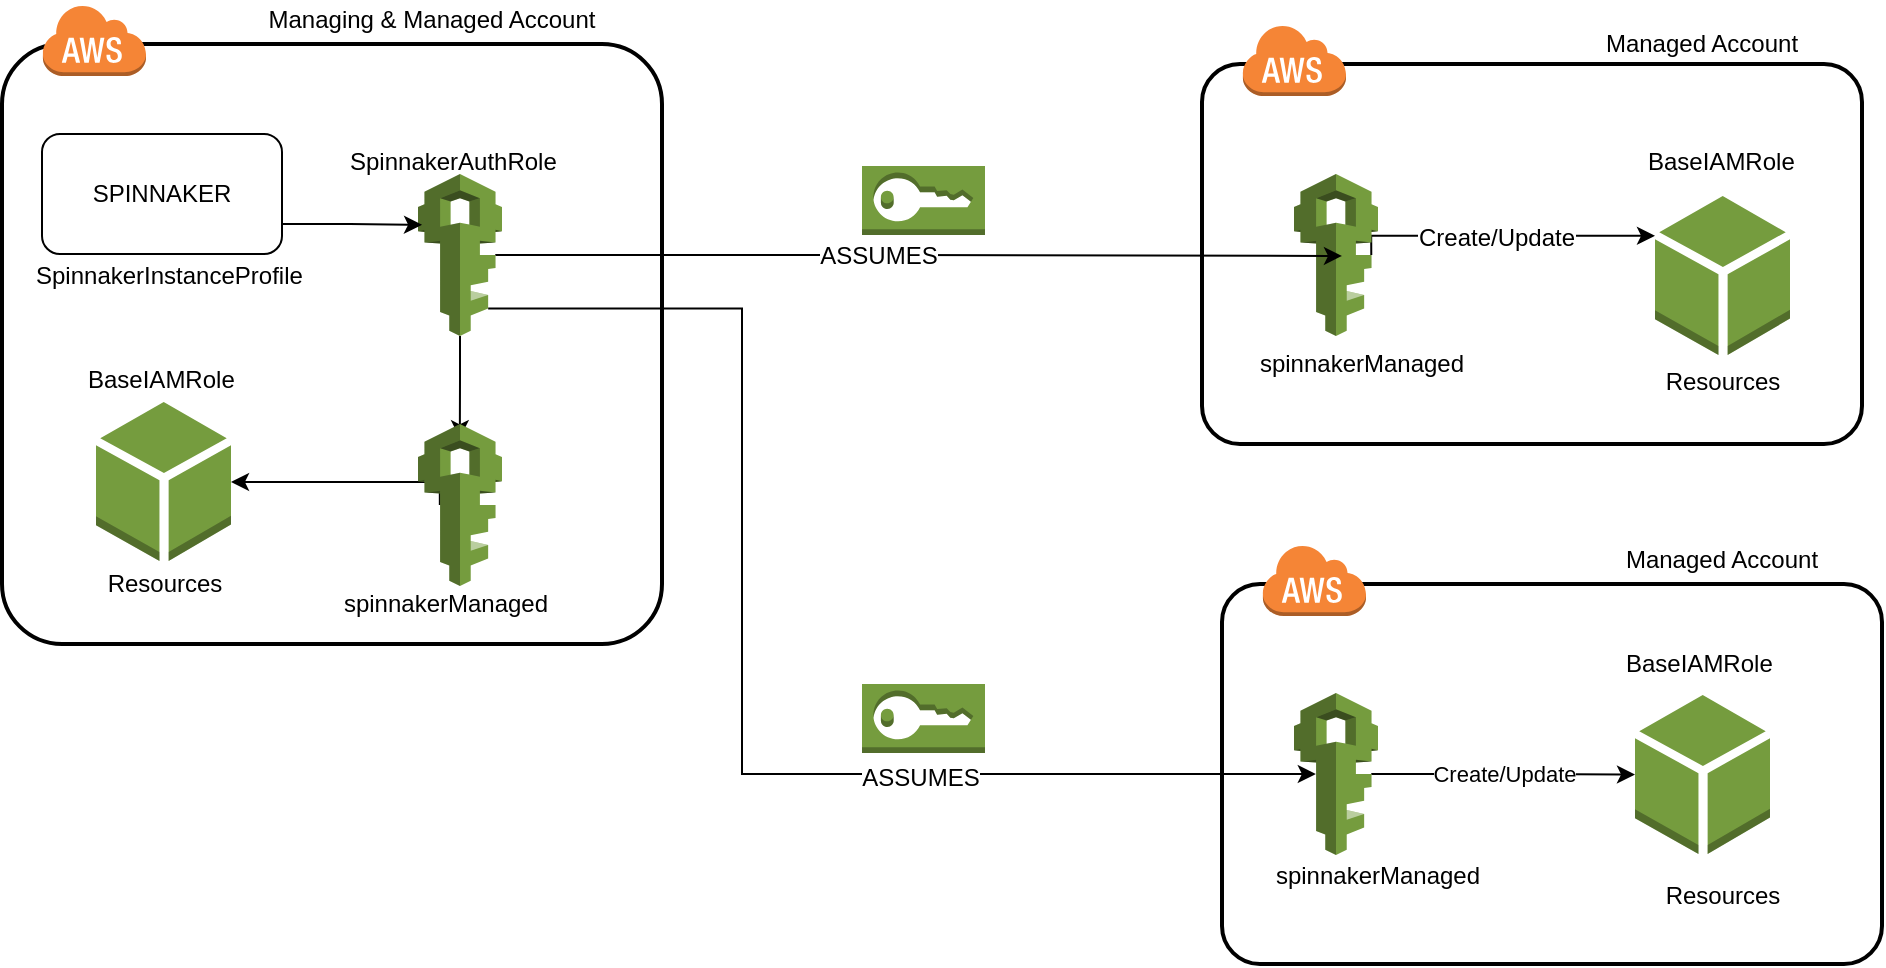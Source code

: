 <mxfile version="13.1.3" pages="2">
    <diagram id="c3eb7ca3-f1c7-6222-cf29-38e9d3d5fe97" name="concepts">
        <mxGraphModel dx="695" dy="605" grid="1" gridSize="10" guides="1" tooltips="1" connect="1" arrows="1" fold="1" page="1" pageScale="1" pageWidth="1100" pageHeight="850" background="#ffffff" math="0" shadow="0">
            <root>
                <mxCell id="0"/>
                <mxCell id="1" parent="0"/>
                <mxCell id="2" value="" style="rounded=1;arcSize=10;dashed=0;strokeColor=#000000;fillColor=none;gradientColor=none;strokeWidth=2;" parent="1" vertex="1">
                    <mxGeometry x="70" y="80" width="330" height="300" as="geometry"/>
                </mxCell>
                <mxCell id="3" value="" style="dashed=0;html=1;shape=mxgraph.aws3.cloud;fillColor=#F58536;gradientColor=none;dashed=0;" parent="1" vertex="1">
                    <mxGeometry x="90" y="60" width="52" height="36" as="geometry"/>
                </mxCell>
                <mxCell id="6" value="" style="rounded=1;arcSize=10;dashed=0;strokeColor=#000000;fillColor=none;gradientColor=none;strokeWidth=2;" parent="1" vertex="1">
                    <mxGeometry x="670" y="90" width="330" height="190" as="geometry"/>
                </mxCell>
                <mxCell id="8" value="" style="rounded=1;arcSize=10;dashed=0;strokeColor=#000000;fillColor=none;gradientColor=none;strokeWidth=2;" parent="1" vertex="1">
                    <mxGeometry x="680" y="350" width="330" height="190" as="geometry"/>
                </mxCell>
                <mxCell id="5" value="" style="dashed=0;html=1;shape=mxgraph.aws3.cloud;fillColor=#F58536;gradientColor=none;dashed=0;" parent="1" vertex="1">
                    <mxGeometry x="690" y="70" width="52" height="36" as="geometry"/>
                </mxCell>
                <mxCell id="7" value="" style="dashed=0;html=1;shape=mxgraph.aws3.cloud;fillColor=#F58536;gradientColor=none;dashed=0;" parent="1" vertex="1">
                    <mxGeometry x="700" y="330" width="52" height="36" as="geometry"/>
                </mxCell>
                <mxCell id="41" style="edgeStyle=orthogonalEdgeStyle;rounded=0;html=1;exitX=0.92;exitY=0.5;exitPerimeter=0;entryX=0;entryY=0.25;entryPerimeter=0;jettySize=auto;orthogonalLoop=1;" parent="1" source="9" target="36" edge="1">
                    <mxGeometry relative="1" as="geometry">
                        <Array as="points">
                            <mxPoint x="755" y="176"/>
                        </Array>
                    </mxGeometry>
                </mxCell>
                <mxCell id="42" value="Create/Update" style="text;html=1;resizable=0;points=[];align=center;verticalAlign=middle;labelBackgroundColor=#ffffff;" parent="41" vertex="1" connectable="0">
                    <mxGeometry x="-0.054" y="-1" relative="1" as="geometry">
                        <mxPoint as="offset"/>
                    </mxGeometry>
                </mxCell>
                <mxCell id="9" value="" style="dashed=0;html=1;shape=mxgraph.aws3.iam;fillColor=#759C3E;gradientColor=none;" parent="1" vertex="1">
                    <mxGeometry x="716" y="145" width="42" height="81" as="geometry"/>
                </mxCell>
                <mxCell id="40" value="Create/Update" style="edgeStyle=orthogonalEdgeStyle;rounded=0;html=1;exitX=0.92;exitY=0.5;exitPerimeter=0;entryX=0;entryY=0.5;entryPerimeter=0;jettySize=auto;orthogonalLoop=1;" parent="1" source="10" target="34" edge="1">
                    <mxGeometry relative="1" as="geometry"/>
                </mxCell>
                <mxCell id="10" value="" style="dashed=0;html=1;shape=mxgraph.aws3.iam;fillColor=#759C3E;gradientColor=none;" parent="1" vertex="1">
                    <mxGeometry x="716" y="404.5" width="42" height="81" as="geometry"/>
                </mxCell>
                <mxCell id="12" style="edgeStyle=orthogonalEdgeStyle;rounded=0;html=1;exitX=0.92;exitY=0.5;exitPerimeter=0;entryX=0.571;entryY=0.506;entryPerimeter=0;jettySize=auto;orthogonalLoop=1;" parent="1" source="11" target="9" edge="1">
                    <mxGeometry relative="1" as="geometry"/>
                </mxCell>
                <mxCell id="18" value="ASSUMES" style="text;html=1;resizable=0;points=[];align=center;verticalAlign=middle;labelBackgroundColor=#ffffff;" parent="12" vertex="1" connectable="0">
                    <mxGeometry x="-0.099" relative="1" as="geometry">
                        <mxPoint as="offset"/>
                    </mxGeometry>
                </mxCell>
                <mxCell id="14" style="edgeStyle=orthogonalEdgeStyle;rounded=0;html=1;exitX=0.835;exitY=0.83;exitPerimeter=0;entryX=0.26;entryY=0.5;entryPerimeter=0;jettySize=auto;orthogonalLoop=1;" parent="1" source="11" target="10" edge="1">
                    <mxGeometry relative="1" as="geometry">
                        <Array as="points">
                            <mxPoint x="440" y="212"/>
                            <mxPoint x="440" y="445"/>
                        </Array>
                    </mxGeometry>
                </mxCell>
                <mxCell id="19" value="ASSUMES" style="text;html=1;resizable=0;points=[];align=center;verticalAlign=middle;labelBackgroundColor=#ffffff;" parent="14" vertex="1" connectable="0">
                    <mxGeometry x="0.386" y="-2" relative="1" as="geometry">
                        <mxPoint as="offset"/>
                    </mxGeometry>
                </mxCell>
                <mxCell id="31" style="edgeStyle=orthogonalEdgeStyle;rounded=0;html=1;exitX=0.5;exitY=1;exitPerimeter=0;entryX=0.498;entryY=0.088;entryPerimeter=0;jettySize=auto;orthogonalLoop=1;" parent="1" source="11" target="27" edge="1">
                    <mxGeometry relative="1" as="geometry"/>
                </mxCell>
                <mxCell id="11" value="" style="dashed=0;html=1;shape=mxgraph.aws3.iam;fillColor=#759C3E;gradientColor=none;" parent="1" vertex="1">
                    <mxGeometry x="278" y="145" width="42" height="81" as="geometry"/>
                </mxCell>
                <mxCell id="13" value="" style="dashed=0;html=1;shape=mxgraph.aws3.sts;fillColor=#759C3E;gradientColor=none;" parent="1" vertex="1">
                    <mxGeometry x="500" y="141" width="61.5" height="34.5" as="geometry"/>
                </mxCell>
                <mxCell id="15" value="" style="dashed=0;html=1;shape=mxgraph.aws3.sts;fillColor=#759C3E;gradientColor=none;" parent="1" vertex="1">
                    <mxGeometry x="500" y="400" width="61.5" height="34.5" as="geometry"/>
                </mxCell>
                <mxCell id="46" style="edgeStyle=orthogonalEdgeStyle;rounded=0;html=1;exitX=1;exitY=0.75;entryX=0.048;entryY=0.314;entryPerimeter=0;jettySize=auto;orthogonalLoop=1;" parent="1" source="16" target="11" edge="1">
                    <mxGeometry relative="1" as="geometry"/>
                </mxCell>
                <mxCell id="16" value="SPINNAKER" style="rounded=1;whiteSpace=wrap;html=1;" parent="1" vertex="1">
                    <mxGeometry x="90" y="125" width="120" height="60" as="geometry"/>
                </mxCell>
                <mxCell id="20" value="Managed Account" style="text;html=1;strokeColor=none;fillColor=none;align=center;verticalAlign=middle;whiteSpace=wrap;rounded=0;" parent="1" vertex="1">
                    <mxGeometry x="860" y="70" width="120" height="20" as="geometry"/>
                </mxCell>
                <mxCell id="21" value="Managed Account" style="text;html=1;strokeColor=none;fillColor=none;align=center;verticalAlign=middle;whiteSpace=wrap;rounded=0;" parent="1" vertex="1">
                    <mxGeometry x="870" y="328" width="120" height="20" as="geometry"/>
                </mxCell>
                <mxCell id="22" value="Managing &amp;amp; Managed Account" style="text;html=1;strokeColor=none;fillColor=none;align=center;verticalAlign=middle;whiteSpace=wrap;rounded=0;" parent="1" vertex="1">
                    <mxGeometry x="190" y="58" width="190" height="20" as="geometry"/>
                </mxCell>
                <mxCell id="23" value="&lt;pre&gt;&lt;span&gt;&lt;font face=&quot;Helvetica&quot;&gt;spinnakerManaged&lt;/font&gt;&lt;/span&gt;&lt;/pre&gt;" style="text;html=1;strokeColor=none;fillColor=none;align=center;verticalAlign=middle;whiteSpace=wrap;rounded=0;" parent="1" vertex="1">
                    <mxGeometry x="680" y="230" width="140" height="20" as="geometry"/>
                </mxCell>
                <mxCell id="24" value="&lt;pre&gt;&lt;span&gt;&lt;font face=&quot;Helvetica&quot;&gt;spinnakerManaged&lt;/font&gt;&lt;/span&gt;&lt;/pre&gt;" style="text;html=1;strokeColor=none;fillColor=none;align=center;verticalAlign=middle;whiteSpace=wrap;rounded=0;" parent="1" vertex="1">
                    <mxGeometry x="688" y="485.5" width="140" height="20" as="geometry"/>
                </mxCell>
                <mxCell id="26" value="BaseIAMRole" style="text;html=1;" parent="1" vertex="1">
                    <mxGeometry x="111" y="234" width="80" height="30" as="geometry"/>
                </mxCell>
                <mxCell id="37" style="edgeStyle=orthogonalEdgeStyle;rounded=0;html=1;exitX=0.26;exitY=0.5;exitPerimeter=0;jettySize=auto;orthogonalLoop=1;" parent="1" source="27" target="32" edge="1">
                    <mxGeometry relative="1" as="geometry">
                        <Array as="points">
                            <mxPoint x="289" y="299"/>
                        </Array>
                    </mxGeometry>
                </mxCell>
                <mxCell id="27" value="" style="dashed=0;html=1;shape=mxgraph.aws3.iam;fillColor=#759C3E;gradientColor=none;" parent="1" vertex="1">
                    <mxGeometry x="278" y="270" width="42" height="81" as="geometry"/>
                </mxCell>
                <mxCell id="28" value="&lt;pre&gt;&lt;span&gt;&lt;font face=&quot;Helvetica&quot;&gt;spinnakerManaged&lt;/font&gt;&lt;/span&gt;&lt;/pre&gt;" style="text;html=1;strokeColor=none;fillColor=none;align=center;verticalAlign=middle;whiteSpace=wrap;rounded=0;" parent="1" vertex="1">
                    <mxGeometry x="222" y="350" width="140" height="20" as="geometry"/>
                </mxCell>
                <mxCell id="30" style="edgeStyle=orthogonalEdgeStyle;rounded=0;html=1;exitX=0.5;exitY=1;entryX=0.5;entryY=1;jettySize=auto;orthogonalLoop=1;" parent="1" source="28" target="28" edge="1">
                    <mxGeometry relative="1" as="geometry"/>
                </mxCell>
                <mxCell id="32" value="" style="dashed=0;html=1;shape=mxgraph.aws3.resources;fillColor=#759C3E;gradientColor=none;" parent="1" vertex="1">
                    <mxGeometry x="117" y="259" width="67.5" height="79.5" as="geometry"/>
                </mxCell>
                <mxCell id="34" value="" style="dashed=0;html=1;shape=mxgraph.aws3.resources;fillColor=#759C3E;gradientColor=none;" parent="1" vertex="1">
                    <mxGeometry x="886.5" y="405.5" width="67.5" height="79.5" as="geometry"/>
                </mxCell>
                <mxCell id="36" value="" style="dashed=0;html=1;shape=mxgraph.aws3.resources;fillColor=#759C3E;gradientColor=none;" parent="1" vertex="1">
                    <mxGeometry x="896.5" y="156" width="67.5" height="79.5" as="geometry"/>
                </mxCell>
                <mxCell id="43" value="Resources" style="text;html=1;strokeColor=none;fillColor=none;align=center;verticalAlign=middle;whiteSpace=wrap;rounded=0;" parent="1" vertex="1">
                    <mxGeometry x="119.5" y="340" width="63" height="20" as="geometry"/>
                </mxCell>
                <mxCell id="44" value="Resources" style="text;html=1;strokeColor=none;fillColor=none;align=center;verticalAlign=middle;whiteSpace=wrap;rounded=0;" parent="1" vertex="1">
                    <mxGeometry x="898.5" y="239" width="63" height="20" as="geometry"/>
                </mxCell>
                <mxCell id="45" value="Resources" style="text;html=1;strokeColor=none;fillColor=none;align=center;verticalAlign=middle;whiteSpace=wrap;rounded=0;" parent="1" vertex="1">
                    <mxGeometry x="898.5" y="495.5" width="63" height="20" as="geometry"/>
                </mxCell>
                <mxCell id="47" value="SpinnakerAuthRole" style="text;html=1;" parent="1" vertex="1">
                    <mxGeometry x="242" y="125" width="120" height="30" as="geometry"/>
                </mxCell>
                <mxCell id="48" value="BaseIAMRole" style="text;html=1;" parent="1" vertex="1">
                    <mxGeometry x="890.5" y="125" width="80" height="30" as="geometry"/>
                </mxCell>
                <mxCell id="49" value="BaseIAMRole" style="text;html=1;" parent="1" vertex="1">
                    <mxGeometry x="880" y="375.5" width="80" height="30" as="geometry"/>
                </mxCell>
                <mxCell id="50" value="SpinnakerInstanceProfile" style="text;html=1;" parent="1" vertex="1">
                    <mxGeometry x="85" y="181.5" width="120" height="30" as="geometry"/>
                </mxCell>
            </root>
        </mxGraphModel>
    </diagram>
    <diagram name="example" id="8FTK__OJe3tl7CZtrDU-">
        <mxGraphModel dx="1054" dy="605" grid="1" gridSize="10" guides="1" tooltips="1" connect="1" arrows="1" fold="1" page="1" pageScale="1" pageWidth="1100" pageHeight="850" background="#ffffff" math="0" shadow="0">
            <root>
                <mxCell id="PmuSvPrCsrnpkGeFXH5E-0"/>
                <mxCell id="PmuSvPrCsrnpkGeFXH5E-1" parent="PmuSvPrCsrnpkGeFXH5E-0"/>
                <mxCell id="PmuSvPrCsrnpkGeFXH5E-2" value="" style="rounded=1;arcSize=10;dashed=0;strokeColor=#000000;fillColor=none;gradientColor=none;strokeWidth=2;" vertex="1" parent="PmuSvPrCsrnpkGeFXH5E-1">
                    <mxGeometry x="60" y="106" width="330" height="304" as="geometry"/>
                </mxCell>
                <mxCell id="PmuSvPrCsrnpkGeFXH5E-3" value="" style="dashed=0;html=1;shape=mxgraph.aws3.cloud;fillColor=#F58536;gradientColor=none;dashed=0;" vertex="1" parent="PmuSvPrCsrnpkGeFXH5E-1">
                    <mxGeometry x="50" y="80" width="52" height="36" as="geometry"/>
                </mxCell>
                <mxCell id="PmuSvPrCsrnpkGeFXH5E-4" value="" style="rounded=1;arcSize=10;dashed=0;strokeColor=#000000;fillColor=none;gradientColor=none;strokeWidth=2;" vertex="1" parent="PmuSvPrCsrnpkGeFXH5E-1">
                    <mxGeometry x="670" y="100.75" width="330" height="190" as="geometry"/>
                </mxCell>
                <mxCell id="PmuSvPrCsrnpkGeFXH5E-5" value="" style="rounded=1;arcSize=10;dashed=0;strokeColor=#000000;fillColor=none;gradientColor=none;strokeWidth=2;" vertex="1" parent="PmuSvPrCsrnpkGeFXH5E-1">
                    <mxGeometry x="670" y="350" width="330" height="190" as="geometry"/>
                </mxCell>
                <mxCell id="PmuSvPrCsrnpkGeFXH5E-6" value="" style="dashed=0;html=1;shape=mxgraph.aws3.cloud;fillColor=#F58536;gradientColor=none;dashed=0;" vertex="1" parent="PmuSvPrCsrnpkGeFXH5E-1">
                    <mxGeometry x="664" y="77" width="52" height="36" as="geometry"/>
                </mxCell>
                <mxCell id="PmuSvPrCsrnpkGeFXH5E-7" value="" style="dashed=0;html=1;shape=mxgraph.aws3.cloud;fillColor=#F58536;gradientColor=none;dashed=0;" vertex="1" parent="PmuSvPrCsrnpkGeFXH5E-1">
                    <mxGeometry x="664" y="325" width="52" height="36" as="geometry"/>
                </mxCell>
                <mxCell id="PmuSvPrCsrnpkGeFXH5E-8" style="edgeStyle=orthogonalEdgeStyle;rounded=0;html=1;exitX=0.92;exitY=0.5;exitPerimeter=0;jettySize=auto;orthogonalLoop=1;" edge="1" parent="PmuSvPrCsrnpkGeFXH5E-1" source="PmuSvPrCsrnpkGeFXH5E-10">
                    <mxGeometry relative="1" as="geometry">
                        <Array as="points">
                            <mxPoint x="897" y="186"/>
                        </Array>
                        <mxPoint x="897" y="186" as="targetPoint"/>
                    </mxGeometry>
                </mxCell>
                <mxCell id="PmuSvPrCsrnpkGeFXH5E-9" value="Create/Update" style="text;html=1;resizable=0;points=[];align=center;verticalAlign=middle;labelBackgroundColor=#ffffff;" vertex="1" connectable="0" parent="PmuSvPrCsrnpkGeFXH5E-8">
                    <mxGeometry x="-0.054" y="-1" relative="1" as="geometry">
                        <mxPoint x="3" y="8.61" as="offset"/>
                    </mxGeometry>
                </mxCell>
                <mxCell id="PmuSvPrCsrnpkGeFXH5E-10" value="" style="dashed=0;html=1;shape=mxgraph.aws3.iam;fillColor=#759C3E;gradientColor=none;" vertex="1" parent="PmuSvPrCsrnpkGeFXH5E-1">
                    <mxGeometry x="716" y="145" width="42" height="81" as="geometry"/>
                </mxCell>
                <mxCell id="PmuSvPrCsrnpkGeFXH5E-11" value="Create/Update" style="edgeStyle=orthogonalEdgeStyle;rounded=0;html=1;exitX=0.92;exitY=0.5;exitPerimeter=0;entryX=0;entryY=0.5;entryPerimeter=0;jettySize=auto;orthogonalLoop=1;" edge="1" parent="PmuSvPrCsrnpkGeFXH5E-1" source="PmuSvPrCsrnpkGeFXH5E-12" target="PmuSvPrCsrnpkGeFXH5E-34">
                    <mxGeometry relative="1" as="geometry"/>
                </mxCell>
                <mxCell id="PmuSvPrCsrnpkGeFXH5E-12" value="" style="dashed=0;html=1;shape=mxgraph.aws3.iam;fillColor=#759C3E;gradientColor=none;" vertex="1" parent="PmuSvPrCsrnpkGeFXH5E-1">
                    <mxGeometry x="716" y="404.5" width="42" height="81" as="geometry"/>
                </mxCell>
                <mxCell id="PmuSvPrCsrnpkGeFXH5E-13" style="edgeStyle=orthogonalEdgeStyle;rounded=0;html=1;exitX=0.92;exitY=0.5;exitPerimeter=0;jettySize=auto;orthogonalLoop=1;" edge="1" parent="PmuSvPrCsrnpkGeFXH5E-1" source="PmuSvPrCsrnpkGeFXH5E-18">
                    <mxGeometry relative="1" as="geometry">
                        <mxPoint x="730" y="186" as="targetPoint"/>
                    </mxGeometry>
                </mxCell>
                <mxCell id="PmuSvPrCsrnpkGeFXH5E-14" value="ASSUMES" style="text;html=1;resizable=0;points=[];align=center;verticalAlign=middle;labelBackgroundColor=#ffffff;" vertex="1" connectable="0" parent="PmuSvPrCsrnpkGeFXH5E-13">
                    <mxGeometry x="-0.099" relative="1" as="geometry">
                        <mxPoint as="offset"/>
                    </mxGeometry>
                </mxCell>
                <mxCell id="PmuSvPrCsrnpkGeFXH5E-15" style="edgeStyle=orthogonalEdgeStyle;rounded=0;html=1;exitX=0.835;exitY=0.83;exitPerimeter=0;entryX=0.26;entryY=0.5;entryPerimeter=0;jettySize=auto;orthogonalLoop=1;" edge="1" parent="PmuSvPrCsrnpkGeFXH5E-1" source="PmuSvPrCsrnpkGeFXH5E-18" target="PmuSvPrCsrnpkGeFXH5E-12">
                    <mxGeometry relative="1" as="geometry">
                        <Array as="points">
                            <mxPoint x="440" y="212"/>
                            <mxPoint x="440" y="445"/>
                        </Array>
                    </mxGeometry>
                </mxCell>
                <mxCell id="PmuSvPrCsrnpkGeFXH5E-16" value="ASSUMES" style="text;html=1;resizable=0;points=[];align=center;verticalAlign=middle;labelBackgroundColor=#ffffff;" vertex="1" connectable="0" parent="PmuSvPrCsrnpkGeFXH5E-15">
                    <mxGeometry x="0.386" y="-2" relative="1" as="geometry">
                        <mxPoint x="-18.27" y="-2" as="offset"/>
                    </mxGeometry>
                </mxCell>
                <mxCell id="PmuSvPrCsrnpkGeFXH5E-17" style="edgeStyle=orthogonalEdgeStyle;rounded=0;html=1;exitX=0.5;exitY=1;exitPerimeter=0;entryX=0.498;entryY=0.088;entryPerimeter=0;jettySize=auto;orthogonalLoop=1;" edge="1" parent="PmuSvPrCsrnpkGeFXH5E-1" source="PmuSvPrCsrnpkGeFXH5E-18" target="PmuSvPrCsrnpkGeFXH5E-30">
                    <mxGeometry relative="1" as="geometry"/>
                </mxCell>
                <mxCell id="PmuSvPrCsrnpkGeFXH5E-18" value="" style="dashed=0;html=1;shape=mxgraph.aws3.iam;fillColor=#759C3E;gradientColor=none;" vertex="1" parent="PmuSvPrCsrnpkGeFXH5E-1">
                    <mxGeometry x="281" y="149" width="42" height="81" as="geometry"/>
                </mxCell>
                <mxCell id="PmuSvPrCsrnpkGeFXH5E-19" value="" style="dashed=0;html=1;shape=mxgraph.aws3.sts;fillColor=#759C3E;gradientColor=none;" vertex="1" parent="PmuSvPrCsrnpkGeFXH5E-1">
                    <mxGeometry x="480" y="145" width="61.5" height="34.5" as="geometry"/>
                </mxCell>
                <mxCell id="PmuSvPrCsrnpkGeFXH5E-20" value="" style="dashed=0;html=1;shape=mxgraph.aws3.sts;fillColor=#759C3E;gradientColor=none;" vertex="1" parent="PmuSvPrCsrnpkGeFXH5E-1">
                    <mxGeometry x="480" y="400" width="61.5" height="34.5" as="geometry"/>
                </mxCell>
                <mxCell id="PmuSvPrCsrnpkGeFXH5E-21" style="edgeStyle=orthogonalEdgeStyle;rounded=0;html=1;jettySize=auto;orthogonalLoop=1;exitX=1;exitY=0.5;exitDx=0;exitDy=0;" edge="1" parent="PmuSvPrCsrnpkGeFXH5E-1" source="PmuSvPrCsrnpkGeFXH5E-22" target="PmuSvPrCsrnpkGeFXH5E-18">
                    <mxGeometry relative="1" as="geometry">
                        <Array as="points">
                            <mxPoint x="240" y="178"/>
                            <mxPoint x="240" y="178"/>
                        </Array>
                    </mxGeometry>
                </mxCell>
                <mxCell id="PmuSvPrCsrnpkGeFXH5E-22" value="SPINNAKER" style="rounded=1;whiteSpace=wrap;html=1;" vertex="1" parent="PmuSvPrCsrnpkGeFXH5E-1">
                    <mxGeometry x="85" y="145" width="132" height="65" as="geometry"/>
                </mxCell>
                <mxCell id="PmuSvPrCsrnpkGeFXH5E-24" value="AWS Account name=&amp;nbsp;&lt;b&gt;staging&lt;/b&gt;" style="text;html=1;strokeColor=none;fillColor=none;align=center;verticalAlign=middle;whiteSpace=wrap;rounded=0;" vertex="1" parent="PmuSvPrCsrnpkGeFXH5E-1">
                    <mxGeometry x="763" y="509.5" width="167" height="34.5" as="geometry"/>
                </mxCell>
                <mxCell id="PmuSvPrCsrnpkGeFXH5E-25" value="&lt;strong style=&quot;box-sizing: border-box ; transition: all 0.2s ease-in-out 0s ; font-family: &amp;#34;assistant&amp;#34; , , &amp;#34;.sfnstext-regular&amp;#34; , &amp;#34;san francisco&amp;#34; , &amp;#34;roboto&amp;#34; , &amp;#34;segoe ui&amp;#34; , &amp;#34;helvetica neue&amp;#34; , &amp;#34;lucida grande&amp;#34; , &amp;#34;arial&amp;#34; , sans-serif ; font-size: 17.6px ; background-color: rgb(255 , 255 , 255)&quot;&gt;AWS Managing&lt;/strong&gt;&lt;span style=&quot;font-family: &amp;#34;assistant&amp;#34; , , &amp;#34;.sfnstext-regular&amp;#34; , &amp;#34;san francisco&amp;#34; , &amp;#34;roboto&amp;#34; , &amp;#34;segoe ui&amp;#34; , &amp;#34;helvetica neue&amp;#34; , &amp;#34;lucida grande&amp;#34; , &amp;#34;arial&amp;#34; , sans-serif ; font-size: 17.6px ; background-color: rgb(255 , 255 , 255)&quot;&gt;&amp;nbsp;&lt;/span&gt;&lt;span style=&quot;font-size: 17.6px ; background-color: rgb(255 , 255 , 255)&quot;&gt;&amp;amp;&lt;/span&gt;&lt;span style=&quot;font-family: &amp;#34;assistant&amp;#34; , , &amp;#34;.sfnstext-regular&amp;#34; , &amp;#34;san francisco&amp;#34; , &amp;#34;roboto&amp;#34; , &amp;#34;segoe ui&amp;#34; , &amp;#34;helvetica neue&amp;#34; , &amp;#34;lucida grande&amp;#34; , &amp;#34;arial&amp;#34; , sans-serif ; font-size: 17.6px ; background-color: rgb(255 , 255 , 255)&quot;&gt;&lt;br&gt;&lt;b&gt;Managed&lt;/b&gt; Account&lt;/span&gt;" style="text;html=1;strokeColor=none;fillColor=none;align=center;verticalAlign=middle;whiteSpace=wrap;rounded=0;" vertex="1" parent="PmuSvPrCsrnpkGeFXH5E-1">
                    <mxGeometry x="117" y="54.75" width="210" height="50" as="geometry"/>
                </mxCell>
                <mxCell id="PmuSvPrCsrnpkGeFXH5E-26" value="&lt;pre&gt;&lt;span&gt;&lt;font face=&quot;Helvetica&quot;&gt;spinnakerManaged&lt;/font&gt;&lt;/span&gt;&lt;/pre&gt;" style="text;html=1;strokeColor=none;fillColor=none;align=center;verticalAlign=middle;whiteSpace=wrap;rounded=0;" vertex="1" parent="PmuSvPrCsrnpkGeFXH5E-1">
                    <mxGeometry x="680" y="230" width="140" height="20" as="geometry"/>
                </mxCell>
                <mxCell id="PmuSvPrCsrnpkGeFXH5E-27" value="&lt;pre&gt;&lt;span&gt;&lt;font face=&quot;Helvetica&quot;&gt;spinnakerManaged&lt;/font&gt;&lt;/span&gt;&lt;/pre&gt;" style="text;html=1;strokeColor=none;fillColor=none;align=center;verticalAlign=middle;whiteSpace=wrap;rounded=0;" vertex="1" parent="PmuSvPrCsrnpkGeFXH5E-1">
                    <mxGeometry x="688" y="485.5" width="140" height="20" as="geometry"/>
                </mxCell>
                <mxCell id="PmuSvPrCsrnpkGeFXH5E-28" value="BaseIAMRole" style="text;html=1;" vertex="1" parent="PmuSvPrCsrnpkGeFXH5E-1">
                    <mxGeometry x="117" y="235.5" width="80" height="30" as="geometry"/>
                </mxCell>
                <mxCell id="PmuSvPrCsrnpkGeFXH5E-29" style="edgeStyle=orthogonalEdgeStyle;rounded=0;html=1;exitX=0.26;exitY=0.5;exitPerimeter=0;jettySize=auto;orthogonalLoop=1;" edge="1" parent="PmuSvPrCsrnpkGeFXH5E-1" source="PmuSvPrCsrnpkGeFXH5E-30" target="PmuSvPrCsrnpkGeFXH5E-33">
                    <mxGeometry relative="1" as="geometry">
                        <Array as="points">
                            <mxPoint x="289" y="299"/>
                        </Array>
                    </mxGeometry>
                </mxCell>
                <mxCell id="PmuSvPrCsrnpkGeFXH5E-30" value="" style="dashed=0;html=1;shape=mxgraph.aws3.iam;fillColor=#759C3E;gradientColor=none;" vertex="1" parent="PmuSvPrCsrnpkGeFXH5E-1">
                    <mxGeometry x="281" y="273" width="42" height="81" as="geometry"/>
                </mxCell>
                <mxCell id="PmuSvPrCsrnpkGeFXH5E-31" value="&lt;pre&gt;&lt;span&gt;&lt;font face=&quot;Helvetica&quot;&gt;spinnakerManaged&lt;/font&gt;&lt;/span&gt;&lt;/pre&gt;" style="text;html=1;strokeColor=none;fillColor=none;align=center;verticalAlign=middle;whiteSpace=wrap;rounded=0;" vertex="1" parent="PmuSvPrCsrnpkGeFXH5E-1">
                    <mxGeometry x="232" y="350" width="140" height="20" as="geometry"/>
                </mxCell>
                <mxCell id="PmuSvPrCsrnpkGeFXH5E-32" style="edgeStyle=orthogonalEdgeStyle;rounded=0;html=1;exitX=0.5;exitY=1;entryX=0.5;entryY=1;jettySize=auto;orthogonalLoop=1;" edge="1" parent="PmuSvPrCsrnpkGeFXH5E-1" source="PmuSvPrCsrnpkGeFXH5E-31" target="PmuSvPrCsrnpkGeFXH5E-31">
                    <mxGeometry relative="1" as="geometry"/>
                </mxCell>
                <mxCell id="PmuSvPrCsrnpkGeFXH5E-33" value="" style="dashed=0;html=1;shape=mxgraph.aws3.resources;fillColor=#759C3E;gradientColor=none;" vertex="1" parent="PmuSvPrCsrnpkGeFXH5E-1">
                    <mxGeometry x="117" y="259" width="67.5" height="79.5" as="geometry"/>
                </mxCell>
                <mxCell id="PmuSvPrCsrnpkGeFXH5E-34" value="" style="dashed=0;html=1;shape=mxgraph.aws3.resources;fillColor=#759C3E;gradientColor=none;" vertex="1" parent="PmuSvPrCsrnpkGeFXH5E-1">
                    <mxGeometry x="886.5" y="405.5" width="67.5" height="79.5" as="geometry"/>
                </mxCell>
                <mxCell id="PmuSvPrCsrnpkGeFXH5E-35" value="" style="dashed=0;html=1;shape=mxgraph.aws3.resources;fillColor=#759C3E;gradientColor=none;" vertex="1" parent="PmuSvPrCsrnpkGeFXH5E-1">
                    <mxGeometry x="896.5" y="156" width="67.5" height="79.5" as="geometry"/>
                </mxCell>
                <mxCell id="PmuSvPrCsrnpkGeFXH5E-36" value="Resources" style="text;html=1;strokeColor=none;fillColor=none;align=center;verticalAlign=middle;whiteSpace=wrap;rounded=0;" vertex="1" parent="PmuSvPrCsrnpkGeFXH5E-1">
                    <mxGeometry x="119.5" y="340" width="63" height="20" as="geometry"/>
                </mxCell>
                <mxCell id="PmuSvPrCsrnpkGeFXH5E-37" value="Resources" style="text;html=1;strokeColor=none;fillColor=none;align=center;verticalAlign=middle;whiteSpace=wrap;rounded=0;" vertex="1" parent="PmuSvPrCsrnpkGeFXH5E-1">
                    <mxGeometry x="898.5" y="239" width="63" height="20" as="geometry"/>
                </mxCell>
                <mxCell id="PmuSvPrCsrnpkGeFXH5E-38" value="Resources" style="text;html=1;strokeColor=none;fillColor=none;align=center;verticalAlign=middle;whiteSpace=wrap;rounded=0;" vertex="1" parent="PmuSvPrCsrnpkGeFXH5E-1">
                    <mxGeometry x="888.75" y="489.5" width="63" height="20" as="geometry"/>
                </mxCell>
                <mxCell id="PmuSvPrCsrnpkGeFXH5E-39" value="SpinnakerAuthRole" style="text;html=1;" vertex="1" parent="PmuSvPrCsrnpkGeFXH5E-1">
                    <mxGeometry x="242" y="125" width="120" height="30" as="geometry"/>
                </mxCell>
                <mxCell id="PmuSvPrCsrnpkGeFXH5E-40" value="BaseIAMRole" style="text;html=1;" vertex="1" parent="PmuSvPrCsrnpkGeFXH5E-1">
                    <mxGeometry x="886.5" y="130" width="80" height="30" as="geometry"/>
                </mxCell>
                <mxCell id="PmuSvPrCsrnpkGeFXH5E-41" value="BaseIAMRole" style="text;html=1;" vertex="1" parent="PmuSvPrCsrnpkGeFXH5E-1">
                    <mxGeometry x="880.25" y="380" width="80" height="30" as="geometry"/>
                </mxCell>
                <mxCell id="PmuSvPrCsrnpkGeFXH5E-42" value="SpinnakerInstanceProfile" style="text;html=1;" vertex="1" parent="PmuSvPrCsrnpkGeFXH5E-1">
                    <mxGeometry x="90.75" y="209" width="120" height="30" as="geometry"/>
                </mxCell>
                <mxCell id="csO1cN9gtk5SiQprk-cu-0" value="&lt;span style=&quot;font-family: &amp;#34;assistant&amp;#34; , , &amp;#34;.sfnstext-regular&amp;#34; , &amp;#34;san francisco&amp;#34; , &amp;#34;roboto&amp;#34; , &amp;#34;segoe ui&amp;#34; , &amp;#34;helvetica neue&amp;#34; , &amp;#34;lucida grande&amp;#34; , &amp;#34;arial&amp;#34; , sans-serif ; font-size: 17.6px ; background-color: rgb(255 , 255 , 255)&quot;&gt;&lt;b&gt;Managed&lt;/b&gt; Account&lt;/span&gt;" style="text;html=1;strokeColor=none;fillColor=none;align=center;verticalAlign=middle;whiteSpace=wrap;rounded=0;" vertex="1" parent="PmuSvPrCsrnpkGeFXH5E-1">
                    <mxGeometry x="730" y="61" width="210" height="50" as="geometry"/>
                </mxCell>
                <mxCell id="csO1cN9gtk5SiQprk-cu-1" value="&lt;span style=&quot;font-family: &amp;#34;assistant&amp;#34; , , &amp;#34;.sfnstext-regular&amp;#34; , &amp;#34;san francisco&amp;#34; , &amp;#34;roboto&amp;#34; , &amp;#34;segoe ui&amp;#34; , &amp;#34;helvetica neue&amp;#34; , &amp;#34;lucida grande&amp;#34; , &amp;#34;arial&amp;#34; , sans-serif ; font-size: 17.6px ; background-color: rgb(255 , 255 , 255)&quot;&gt;&lt;b&gt;Managed&lt;/b&gt; Account&lt;/span&gt;" style="text;html=1;strokeColor=none;fillColor=none;align=center;verticalAlign=middle;whiteSpace=wrap;rounded=0;" vertex="1" parent="PmuSvPrCsrnpkGeFXH5E-1">
                    <mxGeometry x="730" y="310" width="210" height="50" as="geometry"/>
                </mxCell>
                <mxCell id="csO1cN9gtk5SiQprk-cu-2" value="AWS Account name=&amp;nbsp;&lt;b&gt;develop&lt;/b&gt;" style="text;html=1;strokeColor=none;fillColor=none;align=center;verticalAlign=middle;whiteSpace=wrap;rounded=0;" vertex="1" parent="PmuSvPrCsrnpkGeFXH5E-1">
                    <mxGeometry x="752" y="260" width="179" height="31.5" as="geometry"/>
                </mxCell>
                <mxCell id="csO1cN9gtk5SiQprk-cu-3" value="AWS Account name= &lt;b&gt;spinnakerManaging&lt;/b&gt;" style="text;html=1;strokeColor=none;fillColor=none;align=center;verticalAlign=middle;whiteSpace=wrap;rounded=0;" vertex="1" parent="PmuSvPrCsrnpkGeFXH5E-1">
                    <mxGeometry x="112" y="375.5" width="240" height="34.5" as="geometry"/>
                </mxCell>
            </root>
        </mxGraphModel>
    </diagram>
</mxfile>